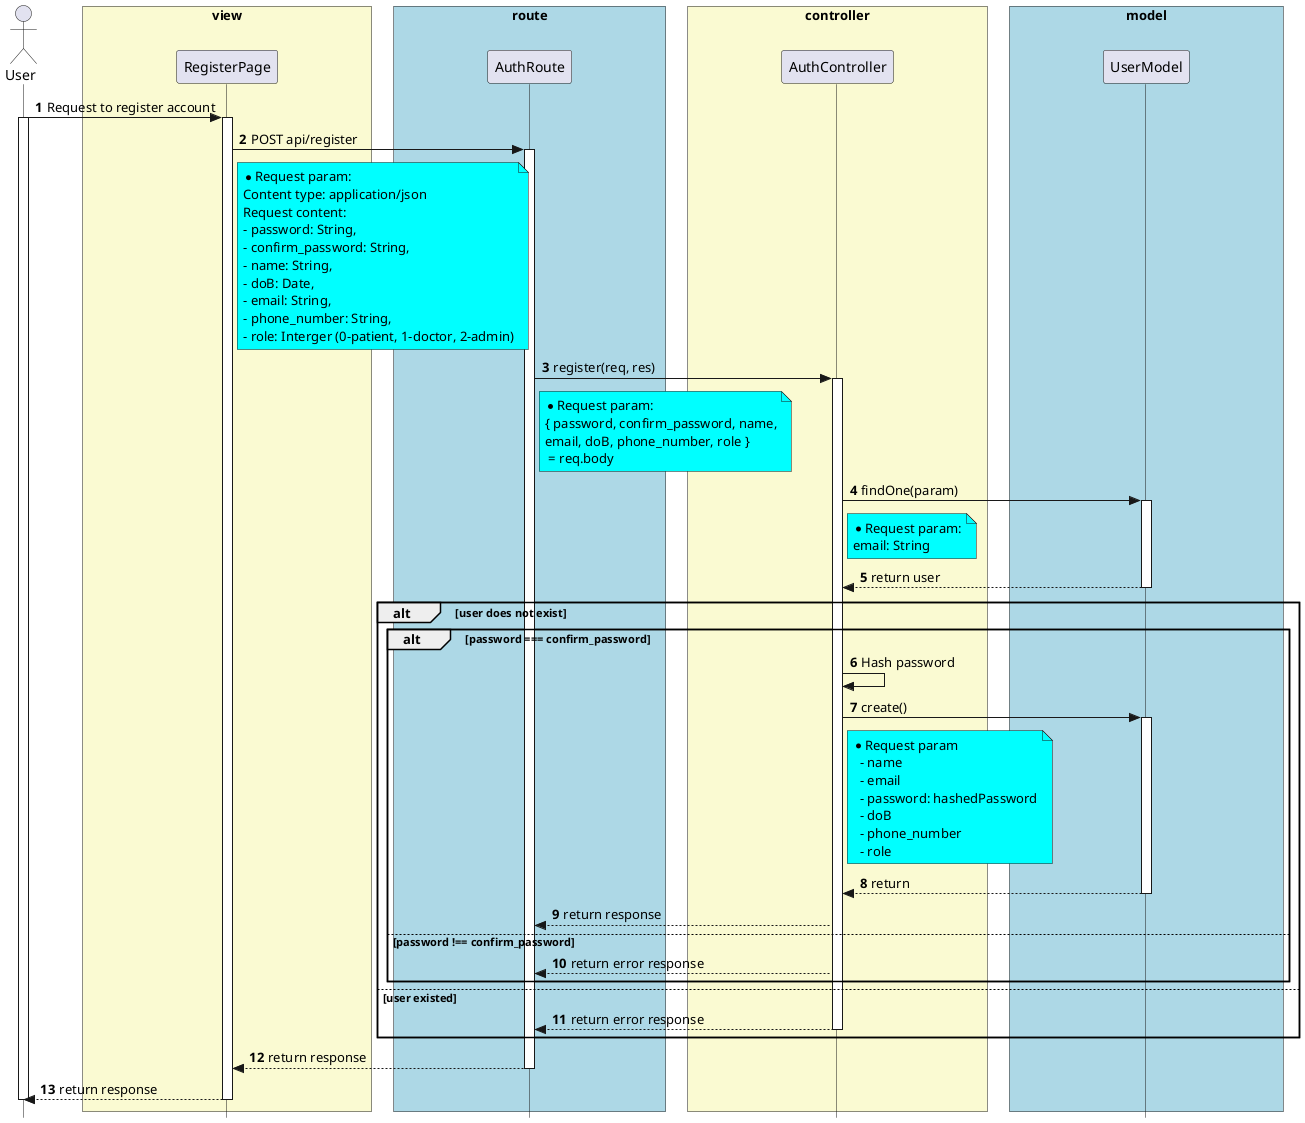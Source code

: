 
@startuml


skinparam style strictuml

skinparam lifelineStrategy solid

skinparam ParticipantPadding 90

skinparam BoxPadding 10

autonumber

actor User as User

box "view" #LightGoldenRodYellow

participant RegisterPage as RegisterPage

end box


box "route" #lightBlue

participant AuthRoute as AuthRoute

end box


box "controller" #LightGoldenRodYellow
participant AuthController as AuthController

end box


box "model" #lightBlue
participant UserModel as UserModel

end box

User -> RegisterPage: Request to register account

activate User
activate RegisterPage

RegisterPage -> AuthRoute: POST api/register
activate AuthRoute
note right of RegisterPage #Aqua
  * Request param:
  Content type: application/json
  Request content:
  - password: String,
  - confirm_password: String,
  - name: String,
  - doB: Date,
  - email: String,
  - phone_number: String,
  - role: Interger (0-patient, 1-doctor, 2-admin)
end note

AuthRoute -> AuthController: register(req, res)
note right of AuthRoute #Aqua
  * Request param:
  { password, confirm_password, name,
  email, doB, phone_number, role }
   = req.body
end note
activate AuthController

AuthController -> UserModel: findOne(param)
note right of AuthController #Aqua
  * Request param:
  email: String
end note
activate UserModel
UserModel --> AuthController: return user
deactivate UserModel

alt user does not exist

  alt password === confirm_password
    AuthController -> AuthController: Hash password

    AuthController -> UserModel: create()
    note right of AuthController #Aqua
      * Request param
        - name
        - email
        - password: hashedPassword
        - doB
        - phone_number
        - role
    end note
    activate UserModel
    UserModel --> AuthController: return

    deactivate UserModel
    AuthController --> AuthRoute: return response

  else password !== confirm_password
  AuthController --> AuthRoute: return error response

  end

else user existed
AuthController --> AuthRoute: return error response
deactivate AuthController
end
AuthRoute --> RegisterPage: return response

deactivate AuthRoute
RegisterPage --> User: return response

deactivate RegisterPage
deactivate User

@enduml
